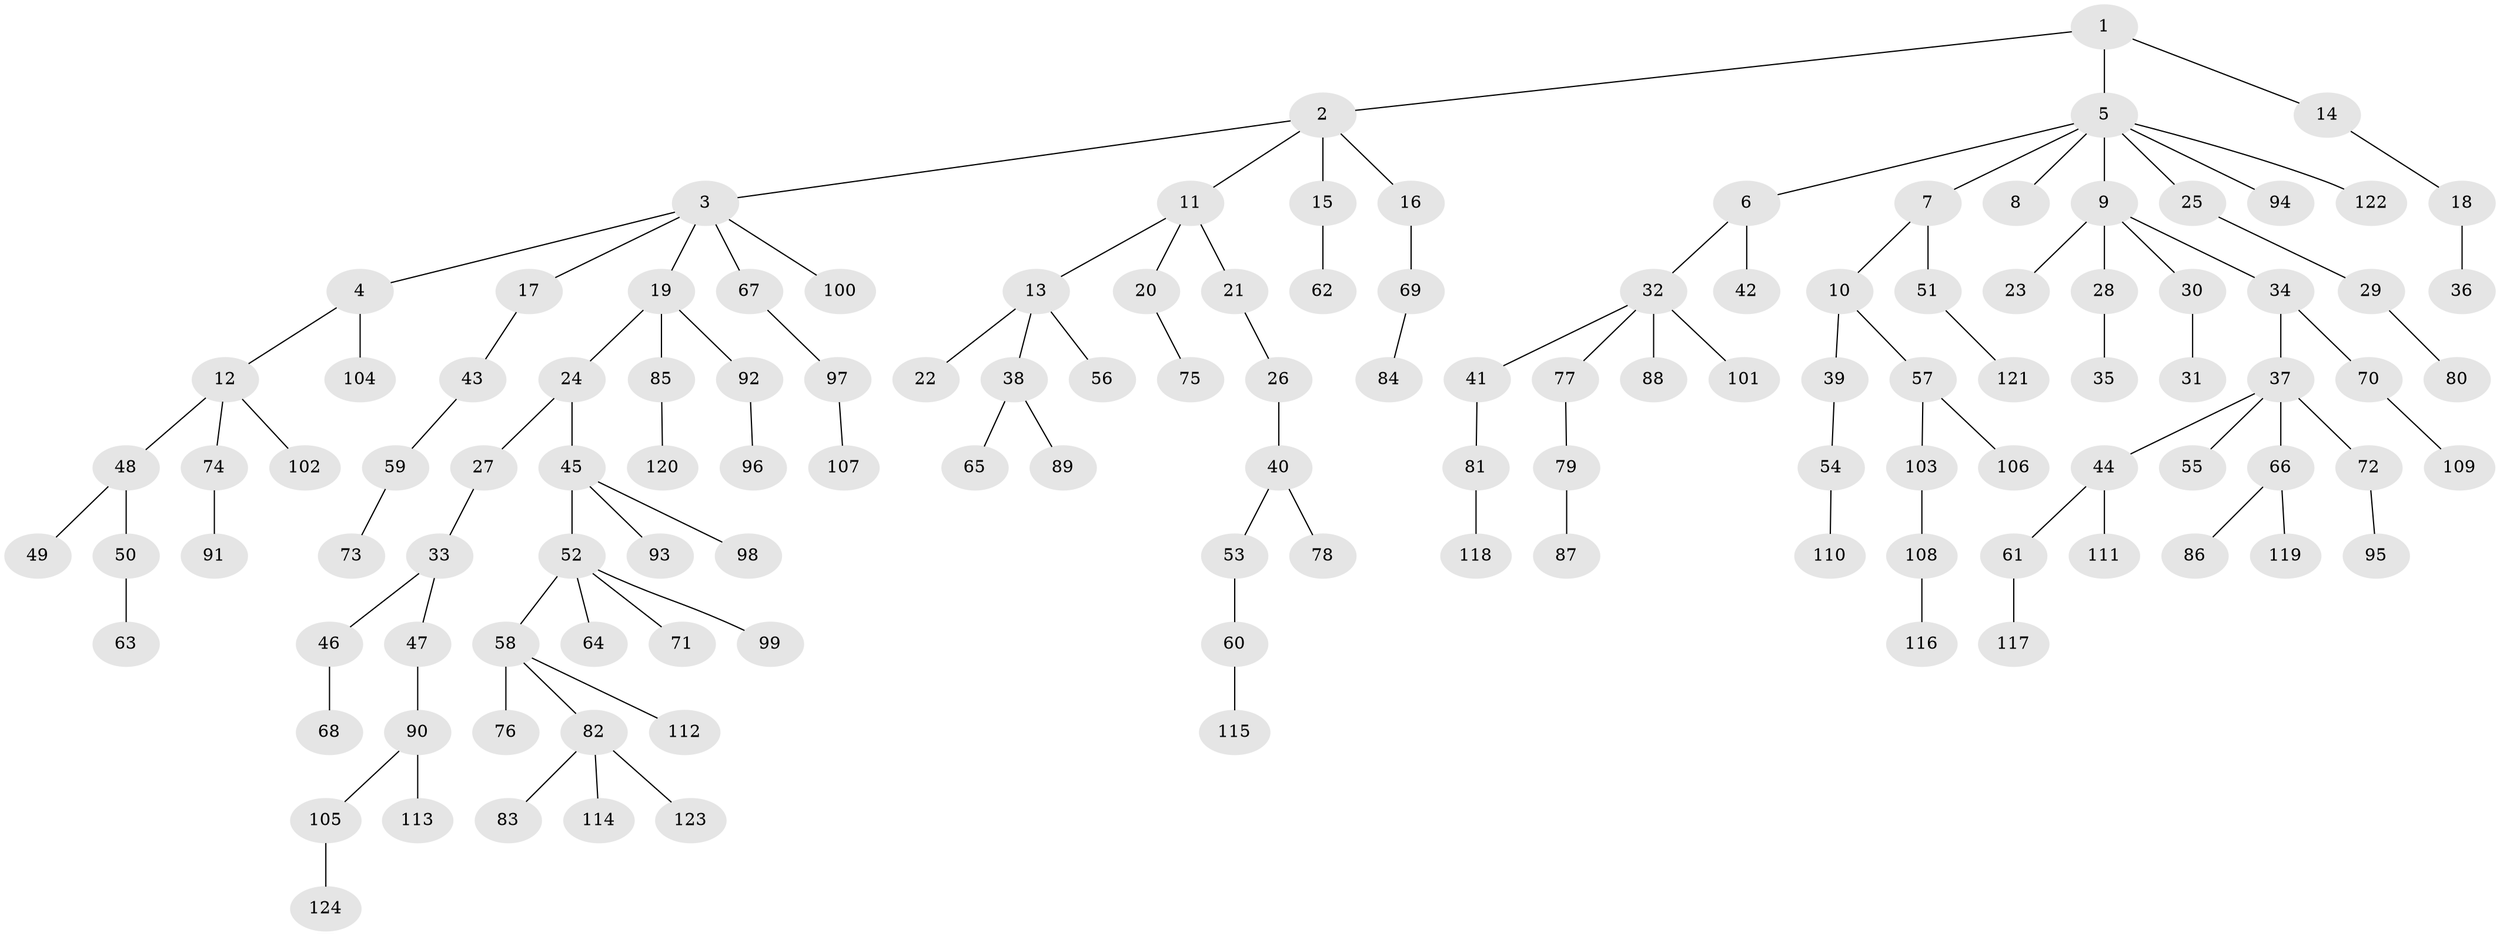 // coarse degree distribution, {1: 0.7755102040816326, 2: 0.16326530612244897, 5: 0.02040816326530612, 4: 0.02040816326530612, 33: 0.02040816326530612}
// Generated by graph-tools (version 1.1) at 2025/55/03/04/25 21:55:40]
// undirected, 124 vertices, 123 edges
graph export_dot {
graph [start="1"]
  node [color=gray90,style=filled];
  1;
  2;
  3;
  4;
  5;
  6;
  7;
  8;
  9;
  10;
  11;
  12;
  13;
  14;
  15;
  16;
  17;
  18;
  19;
  20;
  21;
  22;
  23;
  24;
  25;
  26;
  27;
  28;
  29;
  30;
  31;
  32;
  33;
  34;
  35;
  36;
  37;
  38;
  39;
  40;
  41;
  42;
  43;
  44;
  45;
  46;
  47;
  48;
  49;
  50;
  51;
  52;
  53;
  54;
  55;
  56;
  57;
  58;
  59;
  60;
  61;
  62;
  63;
  64;
  65;
  66;
  67;
  68;
  69;
  70;
  71;
  72;
  73;
  74;
  75;
  76;
  77;
  78;
  79;
  80;
  81;
  82;
  83;
  84;
  85;
  86;
  87;
  88;
  89;
  90;
  91;
  92;
  93;
  94;
  95;
  96;
  97;
  98;
  99;
  100;
  101;
  102;
  103;
  104;
  105;
  106;
  107;
  108;
  109;
  110;
  111;
  112;
  113;
  114;
  115;
  116;
  117;
  118;
  119;
  120;
  121;
  122;
  123;
  124;
  1 -- 2;
  1 -- 5;
  1 -- 14;
  2 -- 3;
  2 -- 11;
  2 -- 15;
  2 -- 16;
  3 -- 4;
  3 -- 17;
  3 -- 19;
  3 -- 67;
  3 -- 100;
  4 -- 12;
  4 -- 104;
  5 -- 6;
  5 -- 7;
  5 -- 8;
  5 -- 9;
  5 -- 25;
  5 -- 94;
  5 -- 122;
  6 -- 32;
  6 -- 42;
  7 -- 10;
  7 -- 51;
  9 -- 23;
  9 -- 28;
  9 -- 30;
  9 -- 34;
  10 -- 39;
  10 -- 57;
  11 -- 13;
  11 -- 20;
  11 -- 21;
  12 -- 48;
  12 -- 74;
  12 -- 102;
  13 -- 22;
  13 -- 38;
  13 -- 56;
  14 -- 18;
  15 -- 62;
  16 -- 69;
  17 -- 43;
  18 -- 36;
  19 -- 24;
  19 -- 85;
  19 -- 92;
  20 -- 75;
  21 -- 26;
  24 -- 27;
  24 -- 45;
  25 -- 29;
  26 -- 40;
  27 -- 33;
  28 -- 35;
  29 -- 80;
  30 -- 31;
  32 -- 41;
  32 -- 77;
  32 -- 88;
  32 -- 101;
  33 -- 46;
  33 -- 47;
  34 -- 37;
  34 -- 70;
  37 -- 44;
  37 -- 55;
  37 -- 66;
  37 -- 72;
  38 -- 65;
  38 -- 89;
  39 -- 54;
  40 -- 53;
  40 -- 78;
  41 -- 81;
  43 -- 59;
  44 -- 61;
  44 -- 111;
  45 -- 52;
  45 -- 93;
  45 -- 98;
  46 -- 68;
  47 -- 90;
  48 -- 49;
  48 -- 50;
  50 -- 63;
  51 -- 121;
  52 -- 58;
  52 -- 64;
  52 -- 71;
  52 -- 99;
  53 -- 60;
  54 -- 110;
  57 -- 103;
  57 -- 106;
  58 -- 76;
  58 -- 82;
  58 -- 112;
  59 -- 73;
  60 -- 115;
  61 -- 117;
  66 -- 86;
  66 -- 119;
  67 -- 97;
  69 -- 84;
  70 -- 109;
  72 -- 95;
  74 -- 91;
  77 -- 79;
  79 -- 87;
  81 -- 118;
  82 -- 83;
  82 -- 114;
  82 -- 123;
  85 -- 120;
  90 -- 105;
  90 -- 113;
  92 -- 96;
  97 -- 107;
  103 -- 108;
  105 -- 124;
  108 -- 116;
}
